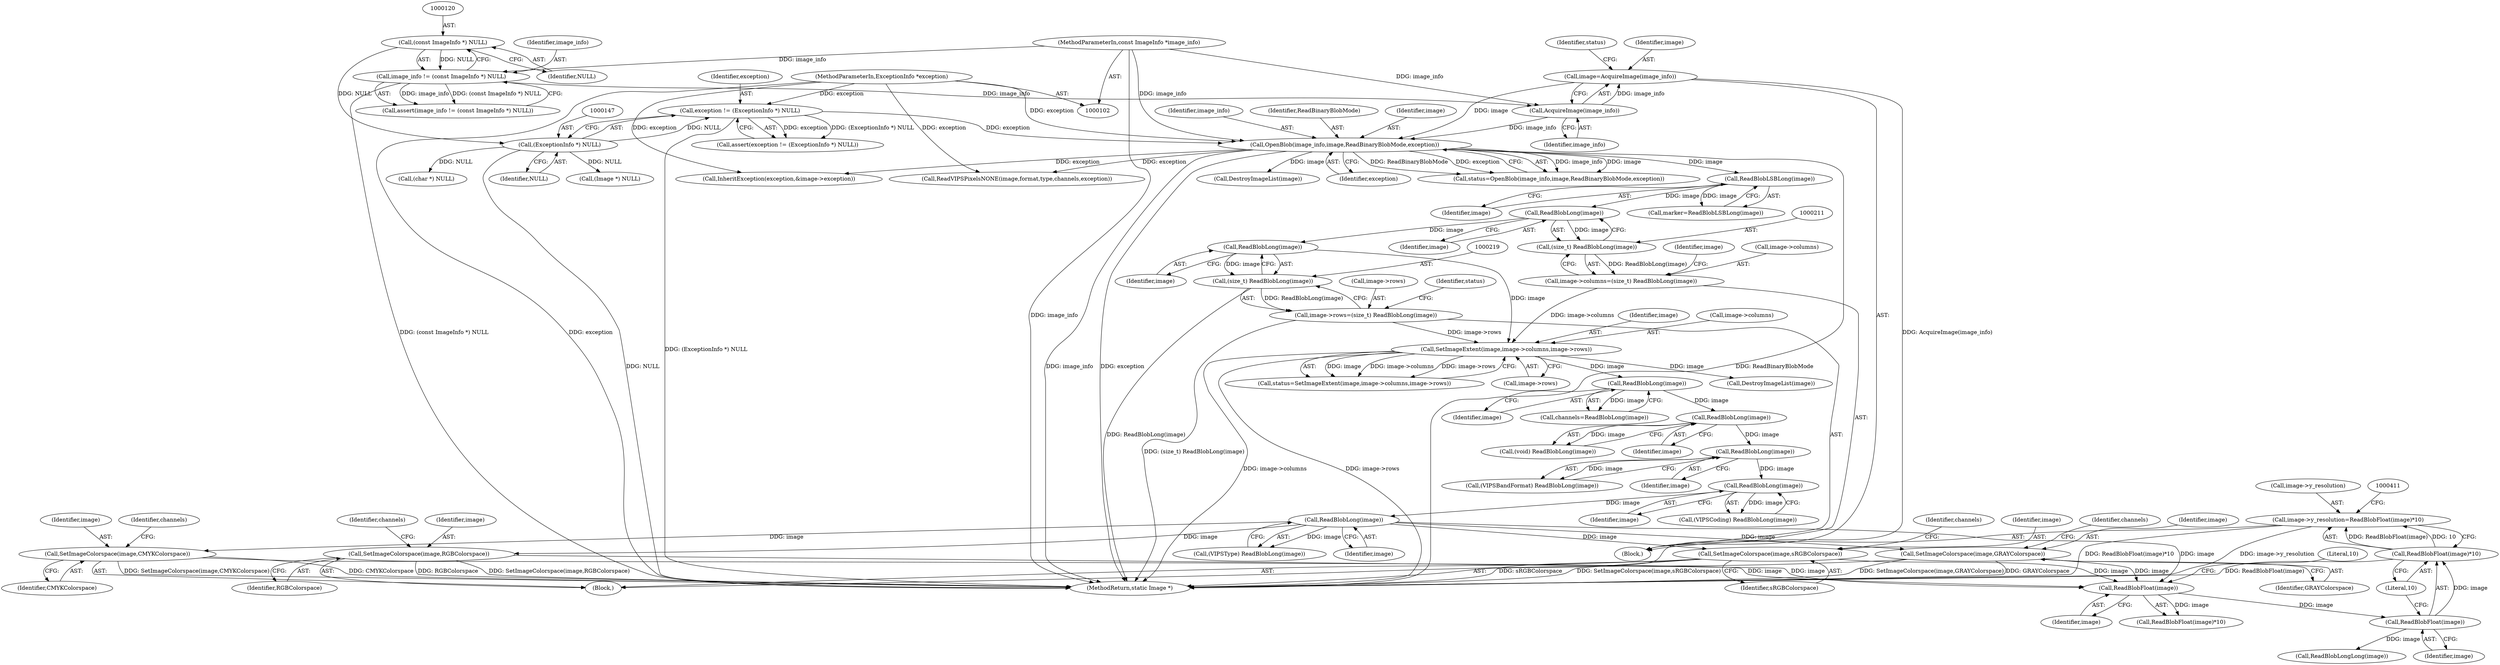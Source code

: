 digraph "0_ImageMagick_f6e9d0d9955e85bdd7540b251cd50d598dacc5e6_71@pointer" {
"1000402" [label="(Call,image->y_resolution=ReadBlobFloat(image)*10)"];
"1000406" [label="(Call,ReadBlobFloat(image)*10)"];
"1000407" [label="(Call,ReadBlobFloat(image))"];
"1000399" [label="(Call,ReadBlobFloat(image))"];
"1000362" [label="(Call,SetImageColorspace(image,sRGBColorspace))"];
"1000312" [label="(Call,ReadBlobLong(image))"];
"1000306" [label="(Call,ReadBlobLong(image))"];
"1000258" [label="(Call,ReadBlobLong(image))"];
"1000252" [label="(Call,ReadBlobLong(image))"];
"1000248" [label="(Call,ReadBlobLong(image))"];
"1000224" [label="(Call,SetImageExtent(image,image->columns,image->rows))"];
"1000220" [label="(Call,ReadBlobLong(image))"];
"1000212" [label="(Call,ReadBlobLong(image))"];
"1000181" [label="(Call,ReadBlobLSBLong(image))"];
"1000161" [label="(Call,OpenBlob(image_info,image,ReadBinaryBlobMode,exception))"];
"1000157" [label="(Call,AcquireImage(image_info))"];
"1000117" [label="(Call,image_info != (const ImageInfo *) NULL)"];
"1000103" [label="(MethodParameterIn,const ImageInfo *image_info)"];
"1000119" [label="(Call,(const ImageInfo *) NULL)"];
"1000155" [label="(Call,image=AcquireImage(image_info))"];
"1000144" [label="(Call,exception != (ExceptionInfo *) NULL)"];
"1000104" [label="(MethodParameterIn,ExceptionInfo *exception)"];
"1000146" [label="(Call,(ExceptionInfo *) NULL)"];
"1000206" [label="(Call,image->columns=(size_t) ReadBlobLong(image))"];
"1000210" [label="(Call,(size_t) ReadBlobLong(image))"];
"1000214" [label="(Call,image->rows=(size_t) ReadBlobLong(image))"];
"1000218" [label="(Call,(size_t) ReadBlobLong(image))"];
"1000333" [label="(Call,SetImageColorspace(image,GRAYColorspace))"];
"1000348" [label="(Call,SetImageColorspace(image,RGBColorspace))"];
"1000318" [label="(Call,SetImageColorspace(image,CMYKColorspace))"];
"1000334" [label="(Identifier,image)"];
"1000253" [label="(Identifier,image)"];
"1000246" [label="(Call,channels=ReadBlobLong(image))"];
"1000119" [label="(Call,(const ImageInfo *) NULL)"];
"1000216" [label="(Identifier,image)"];
"1000160" [label="(Identifier,status)"];
"1000105" [label="(Block,)"];
"1000402" [label="(Call,image->y_resolution=ReadBlobFloat(image)*10)"];
"1000333" [label="(Call,SetImageColorspace(image,GRAYColorspace))"];
"1000224" [label="(Call,SetImageExtent(image,image->columns,image->rows))"];
"1000210" [label="(Call,(size_t) ReadBlobLong(image))"];
"1000155" [label="(Call,image=AcquireImage(image_info))"];
"1000225" [label="(Identifier,image)"];
"1000338" [label="(Identifier,channels)"];
"1000250" [label="(Call,(void) ReadBlobLong(image))"];
"1000179" [label="(Call,marker=ReadBlobLSBLong(image))"];
"1000148" [label="(Identifier,NULL)"];
"1000306" [label="(Call,ReadBlobLong(image))"];
"1000118" [label="(Identifier,image_info)"];
"1000212" [label="(Call,ReadBlobLong(image))"];
"1000398" [label="(Call,ReadBlobFloat(image)*10)"];
"1000401" [label="(Literal,10)"];
"1000312" [label="(Call,ReadBlobLong(image))"];
"1000173" [label="(Call,DestroyImageList(image))"];
"1000206" [label="(Call,image->columns=(size_t) ReadBlobLong(image))"];
"1000226" [label="(Call,image->columns)"];
"1000176" [label="(Call,(Image *) NULL)"];
"1000248" [label="(Call,ReadBlobLong(image))"];
"1000116" [label="(Call,assert(image_info != (const ImageInfo *) NULL))"];
"1000318" [label="(Call,SetImageColorspace(image,CMYKColorspace))"];
"1000259" [label="(Identifier,image)"];
"1000121" [label="(Identifier,NULL)"];
"1000214" [label="(Call,image->rows=(size_t) ReadBlobLong(image))"];
"1000353" [label="(Identifier,channels)"];
"1000367" [label="(Identifier,channels)"];
"1000335" [label="(Identifier,GRAYColorspace)"];
"1000350" [label="(Identifier,RGBColorspace)"];
"1000158" [label="(Identifier,image_info)"];
"1000310" [label="(Call,(VIPSType) ReadBlobLong(image))"];
"1000165" [label="(Identifier,exception)"];
"1000468" [label="(Call,(char *) NULL)"];
"1000323" [label="(Identifier,channels)"];
"1000320" [label="(Identifier,CMYKColorspace)"];
"1000412" [label="(Call,ReadBlobLongLong(image))"];
"1000307" [label="(Identifier,image)"];
"1000244" [label="(Call,DestroyImageList(image))"];
"1000159" [label="(Call,status=OpenBlob(image_info,image,ReadBinaryBlobMode,exception))"];
"1000162" [label="(Identifier,image_info)"];
"1000156" [label="(Identifier,image)"];
"1000363" [label="(Identifier,image)"];
"1000144" [label="(Call,exception != (ExceptionInfo *) NULL)"];
"1000313" [label="(Identifier,image)"];
"1000237" [label="(Call,InheritException(exception,&image->exception))"];
"1000117" [label="(Call,image_info != (const ImageInfo *) NULL)"];
"1000215" [label="(Call,image->rows)"];
"1000252" [label="(Call,ReadBlobLong(image))"];
"1000456" [label="(Call,ReadVIPSPixelsNONE(image,format,type,channels,exception))"];
"1000222" [label="(Call,status=SetImageExtent(image,image->columns,image->rows))"];
"1000319" [label="(Identifier,image)"];
"1000348" [label="(Call,SetImageColorspace(image,RGBColorspace))"];
"1000164" [label="(Identifier,ReadBinaryBlobMode)"];
"1000409" [label="(Literal,10)"];
"1000221" [label="(Identifier,image)"];
"1000316" [label="(Block,)"];
"1000145" [label="(Identifier,exception)"];
"1000362" [label="(Call,SetImageColorspace(image,sRGBColorspace))"];
"1000403" [label="(Call,image->y_resolution)"];
"1000406" [label="(Call,ReadBlobFloat(image)*10)"];
"1000218" [label="(Call,(size_t) ReadBlobLong(image))"];
"1000213" [label="(Identifier,image)"];
"1000161" [label="(Call,OpenBlob(image_info,image,ReadBinaryBlobMode,exception))"];
"1000207" [label="(Call,image->columns)"];
"1000163" [label="(Identifier,image)"];
"1000531" [label="(MethodReturn,static Image *)"];
"1000349" [label="(Identifier,image)"];
"1000408" [label="(Identifier,image)"];
"1000400" [label="(Identifier,image)"];
"1000258" [label="(Call,ReadBlobLong(image))"];
"1000364" [label="(Identifier,sRGBColorspace)"];
"1000157" [label="(Call,AcquireImage(image_info))"];
"1000103" [label="(MethodParameterIn,const ImageInfo *image_info)"];
"1000143" [label="(Call,assert(exception != (ExceptionInfo *) NULL))"];
"1000256" [label="(Call,(VIPSBandFormat) ReadBlobLong(image))"];
"1000399" [label="(Call,ReadBlobFloat(image))"];
"1000104" [label="(MethodParameterIn,ExceptionInfo *exception)"];
"1000220" [label="(Call,ReadBlobLong(image))"];
"1000407" [label="(Call,ReadBlobFloat(image))"];
"1000181" [label="(Call,ReadBlobLSBLong(image))"];
"1000304" [label="(Call,(VIPSCoding) ReadBlobLong(image))"];
"1000223" [label="(Identifier,status)"];
"1000182" [label="(Identifier,image)"];
"1000146" [label="(Call,(ExceptionInfo *) NULL)"];
"1000249" [label="(Identifier,image)"];
"1000229" [label="(Call,image->rows)"];
"1000402" -> "1000105"  [label="AST: "];
"1000402" -> "1000406"  [label="CFG: "];
"1000403" -> "1000402"  [label="AST: "];
"1000406" -> "1000402"  [label="AST: "];
"1000411" -> "1000402"  [label="CFG: "];
"1000402" -> "1000531"  [label="DDG: image->y_resolution"];
"1000402" -> "1000531"  [label="DDG: ReadBlobFloat(image)*10"];
"1000406" -> "1000402"  [label="DDG: ReadBlobFloat(image)"];
"1000406" -> "1000402"  [label="DDG: 10"];
"1000406" -> "1000409"  [label="CFG: "];
"1000407" -> "1000406"  [label="AST: "];
"1000409" -> "1000406"  [label="AST: "];
"1000406" -> "1000531"  [label="DDG: ReadBlobFloat(image)"];
"1000407" -> "1000406"  [label="DDG: image"];
"1000407" -> "1000408"  [label="CFG: "];
"1000408" -> "1000407"  [label="AST: "];
"1000409" -> "1000407"  [label="CFG: "];
"1000399" -> "1000407"  [label="DDG: image"];
"1000407" -> "1000412"  [label="DDG: image"];
"1000399" -> "1000398"  [label="AST: "];
"1000399" -> "1000400"  [label="CFG: "];
"1000400" -> "1000399"  [label="AST: "];
"1000401" -> "1000399"  [label="CFG: "];
"1000399" -> "1000398"  [label="DDG: image"];
"1000362" -> "1000399"  [label="DDG: image"];
"1000333" -> "1000399"  [label="DDG: image"];
"1000348" -> "1000399"  [label="DDG: image"];
"1000312" -> "1000399"  [label="DDG: image"];
"1000318" -> "1000399"  [label="DDG: image"];
"1000362" -> "1000316"  [label="AST: "];
"1000362" -> "1000364"  [label="CFG: "];
"1000363" -> "1000362"  [label="AST: "];
"1000364" -> "1000362"  [label="AST: "];
"1000367" -> "1000362"  [label="CFG: "];
"1000362" -> "1000531"  [label="DDG: sRGBColorspace"];
"1000362" -> "1000531"  [label="DDG: SetImageColorspace(image,sRGBColorspace)"];
"1000312" -> "1000362"  [label="DDG: image"];
"1000312" -> "1000310"  [label="AST: "];
"1000312" -> "1000313"  [label="CFG: "];
"1000313" -> "1000312"  [label="AST: "];
"1000310" -> "1000312"  [label="CFG: "];
"1000312" -> "1000310"  [label="DDG: image"];
"1000306" -> "1000312"  [label="DDG: image"];
"1000312" -> "1000318"  [label="DDG: image"];
"1000312" -> "1000333"  [label="DDG: image"];
"1000312" -> "1000348"  [label="DDG: image"];
"1000306" -> "1000304"  [label="AST: "];
"1000306" -> "1000307"  [label="CFG: "];
"1000307" -> "1000306"  [label="AST: "];
"1000304" -> "1000306"  [label="CFG: "];
"1000306" -> "1000304"  [label="DDG: image"];
"1000258" -> "1000306"  [label="DDG: image"];
"1000258" -> "1000256"  [label="AST: "];
"1000258" -> "1000259"  [label="CFG: "];
"1000259" -> "1000258"  [label="AST: "];
"1000256" -> "1000258"  [label="CFG: "];
"1000258" -> "1000256"  [label="DDG: image"];
"1000252" -> "1000258"  [label="DDG: image"];
"1000252" -> "1000250"  [label="AST: "];
"1000252" -> "1000253"  [label="CFG: "];
"1000253" -> "1000252"  [label="AST: "];
"1000250" -> "1000252"  [label="CFG: "];
"1000252" -> "1000250"  [label="DDG: image"];
"1000248" -> "1000252"  [label="DDG: image"];
"1000248" -> "1000246"  [label="AST: "];
"1000248" -> "1000249"  [label="CFG: "];
"1000249" -> "1000248"  [label="AST: "];
"1000246" -> "1000248"  [label="CFG: "];
"1000248" -> "1000246"  [label="DDG: image"];
"1000224" -> "1000248"  [label="DDG: image"];
"1000224" -> "1000222"  [label="AST: "];
"1000224" -> "1000229"  [label="CFG: "];
"1000225" -> "1000224"  [label="AST: "];
"1000226" -> "1000224"  [label="AST: "];
"1000229" -> "1000224"  [label="AST: "];
"1000222" -> "1000224"  [label="CFG: "];
"1000224" -> "1000531"  [label="DDG: image->columns"];
"1000224" -> "1000531"  [label="DDG: image->rows"];
"1000224" -> "1000222"  [label="DDG: image"];
"1000224" -> "1000222"  [label="DDG: image->columns"];
"1000224" -> "1000222"  [label="DDG: image->rows"];
"1000220" -> "1000224"  [label="DDG: image"];
"1000206" -> "1000224"  [label="DDG: image->columns"];
"1000214" -> "1000224"  [label="DDG: image->rows"];
"1000224" -> "1000244"  [label="DDG: image"];
"1000220" -> "1000218"  [label="AST: "];
"1000220" -> "1000221"  [label="CFG: "];
"1000221" -> "1000220"  [label="AST: "];
"1000218" -> "1000220"  [label="CFG: "];
"1000220" -> "1000218"  [label="DDG: image"];
"1000212" -> "1000220"  [label="DDG: image"];
"1000212" -> "1000210"  [label="AST: "];
"1000212" -> "1000213"  [label="CFG: "];
"1000213" -> "1000212"  [label="AST: "];
"1000210" -> "1000212"  [label="CFG: "];
"1000212" -> "1000210"  [label="DDG: image"];
"1000181" -> "1000212"  [label="DDG: image"];
"1000181" -> "1000179"  [label="AST: "];
"1000181" -> "1000182"  [label="CFG: "];
"1000182" -> "1000181"  [label="AST: "];
"1000179" -> "1000181"  [label="CFG: "];
"1000181" -> "1000179"  [label="DDG: image"];
"1000161" -> "1000181"  [label="DDG: image"];
"1000161" -> "1000159"  [label="AST: "];
"1000161" -> "1000165"  [label="CFG: "];
"1000162" -> "1000161"  [label="AST: "];
"1000163" -> "1000161"  [label="AST: "];
"1000164" -> "1000161"  [label="AST: "];
"1000165" -> "1000161"  [label="AST: "];
"1000159" -> "1000161"  [label="CFG: "];
"1000161" -> "1000531"  [label="DDG: ReadBinaryBlobMode"];
"1000161" -> "1000531"  [label="DDG: image_info"];
"1000161" -> "1000531"  [label="DDG: exception"];
"1000161" -> "1000159"  [label="DDG: image_info"];
"1000161" -> "1000159"  [label="DDG: image"];
"1000161" -> "1000159"  [label="DDG: ReadBinaryBlobMode"];
"1000161" -> "1000159"  [label="DDG: exception"];
"1000157" -> "1000161"  [label="DDG: image_info"];
"1000103" -> "1000161"  [label="DDG: image_info"];
"1000155" -> "1000161"  [label="DDG: image"];
"1000144" -> "1000161"  [label="DDG: exception"];
"1000104" -> "1000161"  [label="DDG: exception"];
"1000161" -> "1000173"  [label="DDG: image"];
"1000161" -> "1000237"  [label="DDG: exception"];
"1000161" -> "1000456"  [label="DDG: exception"];
"1000157" -> "1000155"  [label="AST: "];
"1000157" -> "1000158"  [label="CFG: "];
"1000158" -> "1000157"  [label="AST: "];
"1000155" -> "1000157"  [label="CFG: "];
"1000157" -> "1000155"  [label="DDG: image_info"];
"1000117" -> "1000157"  [label="DDG: image_info"];
"1000103" -> "1000157"  [label="DDG: image_info"];
"1000117" -> "1000116"  [label="AST: "];
"1000117" -> "1000119"  [label="CFG: "];
"1000118" -> "1000117"  [label="AST: "];
"1000119" -> "1000117"  [label="AST: "];
"1000116" -> "1000117"  [label="CFG: "];
"1000117" -> "1000531"  [label="DDG: (const ImageInfo *) NULL"];
"1000117" -> "1000116"  [label="DDG: image_info"];
"1000117" -> "1000116"  [label="DDG: (const ImageInfo *) NULL"];
"1000103" -> "1000117"  [label="DDG: image_info"];
"1000119" -> "1000117"  [label="DDG: NULL"];
"1000103" -> "1000102"  [label="AST: "];
"1000103" -> "1000531"  [label="DDG: image_info"];
"1000119" -> "1000121"  [label="CFG: "];
"1000120" -> "1000119"  [label="AST: "];
"1000121" -> "1000119"  [label="AST: "];
"1000119" -> "1000146"  [label="DDG: NULL"];
"1000155" -> "1000105"  [label="AST: "];
"1000156" -> "1000155"  [label="AST: "];
"1000160" -> "1000155"  [label="CFG: "];
"1000155" -> "1000531"  [label="DDG: AcquireImage(image_info)"];
"1000144" -> "1000143"  [label="AST: "];
"1000144" -> "1000146"  [label="CFG: "];
"1000145" -> "1000144"  [label="AST: "];
"1000146" -> "1000144"  [label="AST: "];
"1000143" -> "1000144"  [label="CFG: "];
"1000144" -> "1000531"  [label="DDG: (ExceptionInfo *) NULL"];
"1000144" -> "1000143"  [label="DDG: exception"];
"1000144" -> "1000143"  [label="DDG: (ExceptionInfo *) NULL"];
"1000104" -> "1000144"  [label="DDG: exception"];
"1000146" -> "1000144"  [label="DDG: NULL"];
"1000104" -> "1000102"  [label="AST: "];
"1000104" -> "1000531"  [label="DDG: exception"];
"1000104" -> "1000237"  [label="DDG: exception"];
"1000104" -> "1000456"  [label="DDG: exception"];
"1000146" -> "1000148"  [label="CFG: "];
"1000147" -> "1000146"  [label="AST: "];
"1000148" -> "1000146"  [label="AST: "];
"1000146" -> "1000531"  [label="DDG: NULL"];
"1000146" -> "1000176"  [label="DDG: NULL"];
"1000146" -> "1000468"  [label="DDG: NULL"];
"1000206" -> "1000105"  [label="AST: "];
"1000206" -> "1000210"  [label="CFG: "];
"1000207" -> "1000206"  [label="AST: "];
"1000210" -> "1000206"  [label="AST: "];
"1000216" -> "1000206"  [label="CFG: "];
"1000210" -> "1000206"  [label="DDG: ReadBlobLong(image)"];
"1000211" -> "1000210"  [label="AST: "];
"1000214" -> "1000105"  [label="AST: "];
"1000214" -> "1000218"  [label="CFG: "];
"1000215" -> "1000214"  [label="AST: "];
"1000218" -> "1000214"  [label="AST: "];
"1000223" -> "1000214"  [label="CFG: "];
"1000214" -> "1000531"  [label="DDG: (size_t) ReadBlobLong(image)"];
"1000218" -> "1000214"  [label="DDG: ReadBlobLong(image)"];
"1000219" -> "1000218"  [label="AST: "];
"1000218" -> "1000531"  [label="DDG: ReadBlobLong(image)"];
"1000333" -> "1000316"  [label="AST: "];
"1000333" -> "1000335"  [label="CFG: "];
"1000334" -> "1000333"  [label="AST: "];
"1000335" -> "1000333"  [label="AST: "];
"1000338" -> "1000333"  [label="CFG: "];
"1000333" -> "1000531"  [label="DDG: SetImageColorspace(image,GRAYColorspace)"];
"1000333" -> "1000531"  [label="DDG: GRAYColorspace"];
"1000348" -> "1000316"  [label="AST: "];
"1000348" -> "1000350"  [label="CFG: "];
"1000349" -> "1000348"  [label="AST: "];
"1000350" -> "1000348"  [label="AST: "];
"1000353" -> "1000348"  [label="CFG: "];
"1000348" -> "1000531"  [label="DDG: SetImageColorspace(image,RGBColorspace)"];
"1000348" -> "1000531"  [label="DDG: RGBColorspace"];
"1000318" -> "1000316"  [label="AST: "];
"1000318" -> "1000320"  [label="CFG: "];
"1000319" -> "1000318"  [label="AST: "];
"1000320" -> "1000318"  [label="AST: "];
"1000323" -> "1000318"  [label="CFG: "];
"1000318" -> "1000531"  [label="DDG: SetImageColorspace(image,CMYKColorspace)"];
"1000318" -> "1000531"  [label="DDG: CMYKColorspace"];
}
